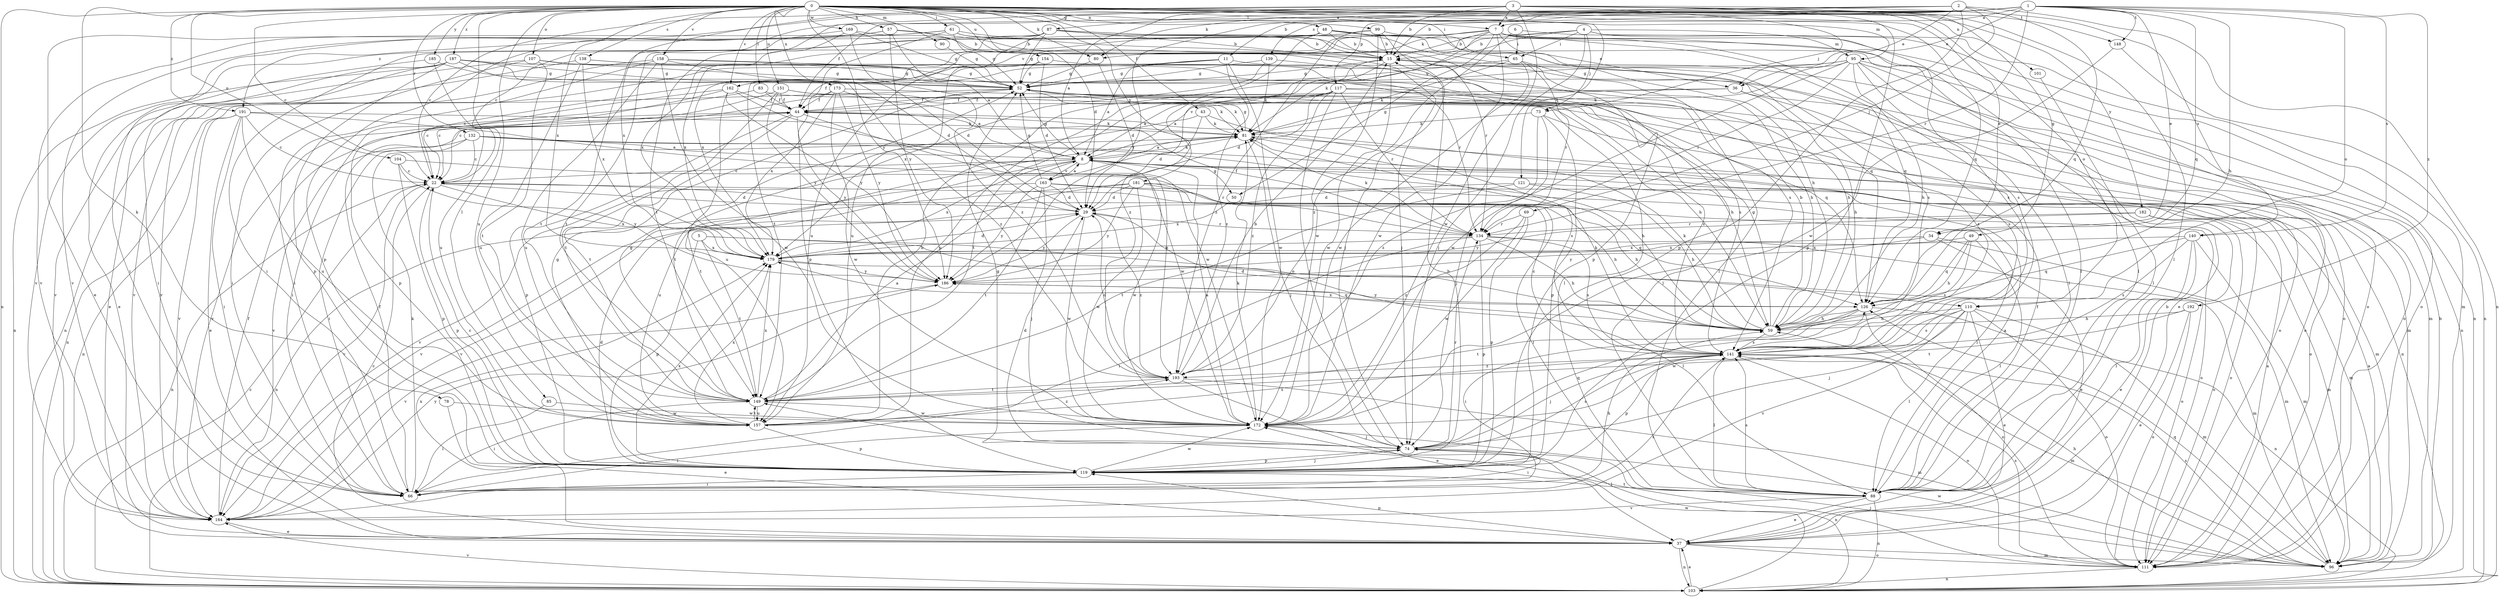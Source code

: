 strict digraph  {
0;
1;
2;
3;
4;
5;
6;
7;
8;
11;
15;
22;
29;
34;
36;
37;
43;
44;
48;
49;
50;
52;
57;
59;
61;
65;
66;
69;
73;
74;
78;
80;
81;
83;
85;
87;
88;
90;
95;
96;
99;
101;
103;
104;
107;
110;
111;
117;
119;
121;
126;
132;
134;
138;
139;
140;
141;
148;
149;
151;
154;
157;
158;
162;
163;
164;
169;
172;
173;
179;
181;
182;
185;
186;
187;
191;
192;
193;
0 -> 7  [label=a];
0 -> 22  [label=c];
0 -> 29  [label=d];
0 -> 34  [label=e];
0 -> 43  [label=f];
0 -> 48  [label=g];
0 -> 57  [label=h];
0 -> 61  [label=i];
0 -> 65  [label=i];
0 -> 78  [label=k];
0 -> 80  [label=k];
0 -> 83  [label=l];
0 -> 85  [label=l];
0 -> 90  [label=m];
0 -> 95  [label=m];
0 -> 99  [label=n];
0 -> 101  [label=n];
0 -> 103  [label=n];
0 -> 104  [label=o];
0 -> 107  [label=o];
0 -> 110  [label=o];
0 -> 121  [label=q];
0 -> 126  [label=q];
0 -> 132  [label=r];
0 -> 138  [label=s];
0 -> 148  [label=t];
0 -> 151  [label=u];
0 -> 154  [label=u];
0 -> 157  [label=u];
0 -> 158  [label=v];
0 -> 162  [label=v];
0 -> 169  [label=w];
0 -> 173  [label=x];
0 -> 179  [label=x];
0 -> 181  [label=y];
0 -> 182  [label=y];
0 -> 185  [label=y];
0 -> 186  [label=y];
0 -> 187  [label=z];
0 -> 191  [label=z];
1 -> 7  [label=a];
1 -> 11  [label=b];
1 -> 15  [label=b];
1 -> 22  [label=c];
1 -> 34  [label=e];
1 -> 36  [label=e];
1 -> 44  [label=f];
1 -> 59  [label=h];
1 -> 110  [label=o];
1 -> 117  [label=p];
1 -> 126  [label=q];
1 -> 134  [label=r];
1 -> 139  [label=s];
1 -> 140  [label=s];
1 -> 148  [label=t];
1 -> 191  [label=z];
1 -> 192  [label=z];
2 -> 36  [label=e];
2 -> 69  [label=j];
2 -> 80  [label=k];
2 -> 87  [label=l];
2 -> 103  [label=n];
2 -> 119  [label=p];
2 -> 126  [label=q];
2 -> 186  [label=y];
3 -> 7  [label=a];
3 -> 8  [label=a];
3 -> 15  [label=b];
3 -> 22  [label=c];
3 -> 49  [label=g];
3 -> 73  [label=j];
3 -> 88  [label=l];
3 -> 119  [label=p];
3 -> 140  [label=s];
3 -> 149  [label=t];
3 -> 172  [label=w];
3 -> 179  [label=x];
4 -> 15  [label=b];
4 -> 65  [label=i];
4 -> 73  [label=j];
4 -> 74  [label=j];
4 -> 95  [label=m];
4 -> 96  [label=m];
4 -> 141  [label=s];
4 -> 162  [label=v];
4 -> 163  [label=v];
5 -> 88  [label=l];
5 -> 110  [label=o];
5 -> 119  [label=p];
5 -> 149  [label=t];
5 -> 179  [label=x];
6 -> 65  [label=i];
6 -> 103  [label=n];
6 -> 193  [label=z];
7 -> 15  [label=b];
7 -> 36  [label=e];
7 -> 50  [label=g];
7 -> 80  [label=k];
7 -> 81  [label=k];
7 -> 88  [label=l];
7 -> 111  [label=o];
7 -> 126  [label=q];
7 -> 141  [label=s];
7 -> 149  [label=t];
7 -> 157  [label=u];
7 -> 172  [label=w];
8 -> 22  [label=c];
8 -> 50  [label=g];
8 -> 52  [label=g];
8 -> 81  [label=k];
8 -> 157  [label=u];
8 -> 163  [label=v];
8 -> 164  [label=v];
8 -> 172  [label=w];
8 -> 179  [label=x];
11 -> 8  [label=a];
11 -> 44  [label=f];
11 -> 52  [label=g];
11 -> 96  [label=m];
11 -> 172  [label=w];
11 -> 193  [label=z];
15 -> 52  [label=g];
15 -> 157  [label=u];
15 -> 172  [label=w];
22 -> 29  [label=d];
22 -> 59  [label=h];
22 -> 103  [label=n];
22 -> 119  [label=p];
22 -> 164  [label=v];
22 -> 179  [label=x];
29 -> 134  [label=r];
29 -> 172  [label=w];
29 -> 186  [label=y];
29 -> 193  [label=z];
34 -> 37  [label=e];
34 -> 96  [label=m];
34 -> 179  [label=x];
34 -> 186  [label=y];
36 -> 8  [label=a];
36 -> 44  [label=f];
36 -> 59  [label=h];
36 -> 141  [label=s];
37 -> 15  [label=b];
37 -> 22  [label=c];
37 -> 96  [label=m];
37 -> 103  [label=n];
37 -> 111  [label=o];
37 -> 119  [label=p];
37 -> 179  [label=x];
43 -> 29  [label=d];
43 -> 81  [label=k];
43 -> 141  [label=s];
43 -> 149  [label=t];
44 -> 81  [label=k];
44 -> 119  [label=p];
44 -> 149  [label=t];
44 -> 164  [label=v];
44 -> 186  [label=y];
44 -> 193  [label=z];
48 -> 15  [label=b];
48 -> 59  [label=h];
48 -> 88  [label=l];
48 -> 111  [label=o];
48 -> 164  [label=v];
48 -> 179  [label=x];
48 -> 193  [label=z];
49 -> 59  [label=h];
49 -> 88  [label=l];
49 -> 126  [label=q];
49 -> 141  [label=s];
49 -> 179  [label=x];
50 -> 126  [label=q];
50 -> 179  [label=x];
52 -> 44  [label=f];
52 -> 59  [label=h];
52 -> 81  [label=k];
52 -> 103  [label=n];
52 -> 126  [label=q];
52 -> 141  [label=s];
57 -> 8  [label=a];
57 -> 15  [label=b];
57 -> 37  [label=e];
57 -> 119  [label=p];
57 -> 141  [label=s];
57 -> 186  [label=y];
59 -> 15  [label=b];
59 -> 29  [label=d];
59 -> 52  [label=g];
59 -> 81  [label=k];
59 -> 141  [label=s];
59 -> 179  [label=x];
61 -> 15  [label=b];
61 -> 52  [label=g];
61 -> 66  [label=i];
61 -> 88  [label=l];
61 -> 119  [label=p];
61 -> 126  [label=q];
61 -> 164  [label=v];
65 -> 52  [label=g];
65 -> 59  [label=h];
65 -> 81  [label=k];
65 -> 134  [label=r];
65 -> 172  [label=w];
66 -> 44  [label=f];
66 -> 59  [label=h];
66 -> 81  [label=k];
69 -> 119  [label=p];
69 -> 134  [label=r];
69 -> 172  [label=w];
69 -> 193  [label=z];
73 -> 74  [label=j];
73 -> 81  [label=k];
73 -> 103  [label=n];
73 -> 119  [label=p];
73 -> 193  [label=z];
74 -> 29  [label=d];
74 -> 52  [label=g];
74 -> 66  [label=i];
74 -> 103  [label=n];
74 -> 119  [label=p];
74 -> 126  [label=q];
74 -> 134  [label=r];
74 -> 141  [label=s];
78 -> 37  [label=e];
78 -> 172  [label=w];
80 -> 29  [label=d];
80 -> 52  [label=g];
81 -> 8  [label=a];
81 -> 52  [label=g];
81 -> 74  [label=j];
81 -> 111  [label=o];
81 -> 149  [label=t];
83 -> 44  [label=f];
83 -> 66  [label=i];
83 -> 111  [label=o];
85 -> 66  [label=i];
85 -> 172  [label=w];
87 -> 15  [label=b];
87 -> 52  [label=g];
87 -> 74  [label=j];
87 -> 119  [label=p];
87 -> 134  [label=r];
87 -> 149  [label=t];
87 -> 157  [label=u];
87 -> 164  [label=v];
87 -> 179  [label=x];
88 -> 8  [label=a];
88 -> 37  [label=e];
88 -> 44  [label=f];
88 -> 103  [label=n];
88 -> 141  [label=s];
88 -> 164  [label=v];
90 -> 52  [label=g];
95 -> 22  [label=c];
95 -> 37  [label=e];
95 -> 52  [label=g];
95 -> 59  [label=h];
95 -> 81  [label=k];
95 -> 88  [label=l];
95 -> 103  [label=n];
95 -> 111  [label=o];
95 -> 134  [label=r];
95 -> 172  [label=w];
96 -> 8  [label=a];
96 -> 15  [label=b];
96 -> 59  [label=h];
96 -> 74  [label=j];
96 -> 126  [label=q];
96 -> 141  [label=s];
96 -> 172  [label=w];
99 -> 15  [label=b];
99 -> 66  [label=i];
99 -> 74  [label=j];
99 -> 141  [label=s];
99 -> 172  [label=w];
99 -> 193  [label=z];
101 -> 88  [label=l];
103 -> 22  [label=c];
103 -> 37  [label=e];
103 -> 164  [label=v];
103 -> 172  [label=w];
104 -> 22  [label=c];
104 -> 119  [label=p];
104 -> 134  [label=r];
104 -> 186  [label=y];
107 -> 52  [label=g];
107 -> 66  [label=i];
107 -> 111  [label=o];
107 -> 149  [label=t];
107 -> 164  [label=v];
110 -> 37  [label=e];
110 -> 59  [label=h];
110 -> 74  [label=j];
110 -> 88  [label=l];
110 -> 96  [label=m];
110 -> 111  [label=o];
110 -> 141  [label=s];
110 -> 164  [label=v];
110 -> 172  [label=w];
111 -> 8  [label=a];
111 -> 103  [label=n];
111 -> 141  [label=s];
111 -> 149  [label=t];
117 -> 8  [label=a];
117 -> 29  [label=d];
117 -> 44  [label=f];
117 -> 74  [label=j];
117 -> 96  [label=m];
117 -> 134  [label=r];
117 -> 141  [label=s];
117 -> 149  [label=t];
117 -> 193  [label=z];
119 -> 15  [label=b];
119 -> 22  [label=c];
119 -> 29  [label=d];
119 -> 66  [label=i];
119 -> 74  [label=j];
119 -> 88  [label=l];
119 -> 172  [label=w];
119 -> 179  [label=x];
121 -> 29  [label=d];
121 -> 59  [label=h];
121 -> 111  [label=o];
121 -> 149  [label=t];
126 -> 59  [label=h];
126 -> 66  [label=i];
126 -> 103  [label=n];
126 -> 111  [label=o];
126 -> 149  [label=t];
126 -> 186  [label=y];
132 -> 8  [label=a];
132 -> 22  [label=c];
132 -> 59  [label=h];
132 -> 66  [label=i];
132 -> 96  [label=m];
132 -> 164  [label=v];
134 -> 44  [label=f];
134 -> 59  [label=h];
134 -> 66  [label=i];
134 -> 81  [label=k];
134 -> 111  [label=o];
134 -> 119  [label=p];
134 -> 141  [label=s];
134 -> 179  [label=x];
138 -> 52  [label=g];
138 -> 88  [label=l];
138 -> 103  [label=n];
138 -> 157  [label=u];
138 -> 179  [label=x];
139 -> 52  [label=g];
139 -> 59  [label=h];
139 -> 81  [label=k];
139 -> 179  [label=x];
140 -> 37  [label=e];
140 -> 88  [label=l];
140 -> 96  [label=m];
140 -> 126  [label=q];
140 -> 141  [label=s];
140 -> 179  [label=x];
141 -> 22  [label=c];
141 -> 74  [label=j];
141 -> 81  [label=k];
141 -> 88  [label=l];
141 -> 96  [label=m];
141 -> 111  [label=o];
141 -> 119  [label=p];
141 -> 193  [label=z];
148 -> 103  [label=n];
148 -> 172  [label=w];
149 -> 8  [label=a];
149 -> 52  [label=g];
149 -> 66  [label=i];
149 -> 157  [label=u];
149 -> 172  [label=w];
149 -> 179  [label=x];
151 -> 22  [label=c];
151 -> 44  [label=f];
151 -> 59  [label=h];
151 -> 81  [label=k];
151 -> 149  [label=t];
151 -> 186  [label=y];
154 -> 29  [label=d];
154 -> 52  [label=g];
154 -> 88  [label=l];
154 -> 164  [label=v];
157 -> 15  [label=b];
157 -> 52  [label=g];
157 -> 119  [label=p];
157 -> 141  [label=s];
157 -> 149  [label=t];
157 -> 179  [label=x];
157 -> 193  [label=z];
158 -> 29  [label=d];
158 -> 52  [label=g];
158 -> 66  [label=i];
158 -> 134  [label=r];
158 -> 157  [label=u];
158 -> 164  [label=v];
158 -> 172  [label=w];
162 -> 22  [label=c];
162 -> 44  [label=f];
162 -> 119  [label=p];
162 -> 157  [label=u];
162 -> 172  [label=w];
162 -> 186  [label=y];
163 -> 8  [label=a];
163 -> 29  [label=d];
163 -> 52  [label=g];
163 -> 74  [label=j];
163 -> 88  [label=l];
163 -> 96  [label=m];
163 -> 149  [label=t];
163 -> 164  [label=v];
163 -> 186  [label=y];
164 -> 37  [label=e];
164 -> 44  [label=f];
164 -> 141  [label=s];
164 -> 186  [label=y];
169 -> 15  [label=b];
169 -> 52  [label=g];
169 -> 149  [label=t];
169 -> 179  [label=x];
169 -> 193  [label=z];
172 -> 8  [label=a];
172 -> 66  [label=i];
172 -> 74  [label=j];
172 -> 81  [label=k];
173 -> 8  [label=a];
173 -> 22  [label=c];
173 -> 44  [label=f];
173 -> 111  [label=o];
173 -> 172  [label=w];
173 -> 179  [label=x];
173 -> 186  [label=y];
179 -> 29  [label=d];
179 -> 96  [label=m];
179 -> 186  [label=y];
181 -> 29  [label=d];
181 -> 59  [label=h];
181 -> 88  [label=l];
181 -> 103  [label=n];
181 -> 111  [label=o];
181 -> 164  [label=v];
181 -> 172  [label=w];
181 -> 186  [label=y];
182 -> 96  [label=m];
182 -> 111  [label=o];
182 -> 134  [label=r];
182 -> 186  [label=y];
185 -> 37  [label=e];
185 -> 52  [label=g];
185 -> 157  [label=u];
186 -> 126  [label=q];
186 -> 164  [label=v];
187 -> 29  [label=d];
187 -> 37  [label=e];
187 -> 52  [label=g];
187 -> 66  [label=i];
187 -> 103  [label=n];
187 -> 119  [label=p];
187 -> 141  [label=s];
187 -> 193  [label=z];
191 -> 22  [label=c];
191 -> 37  [label=e];
191 -> 66  [label=i];
191 -> 81  [label=k];
191 -> 103  [label=n];
191 -> 157  [label=u];
191 -> 164  [label=v];
191 -> 172  [label=w];
192 -> 37  [label=e];
192 -> 59  [label=h];
192 -> 111  [label=o];
192 -> 149  [label=t];
193 -> 15  [label=b];
193 -> 29  [label=d];
193 -> 37  [label=e];
193 -> 96  [label=m];
193 -> 149  [label=t];
}
